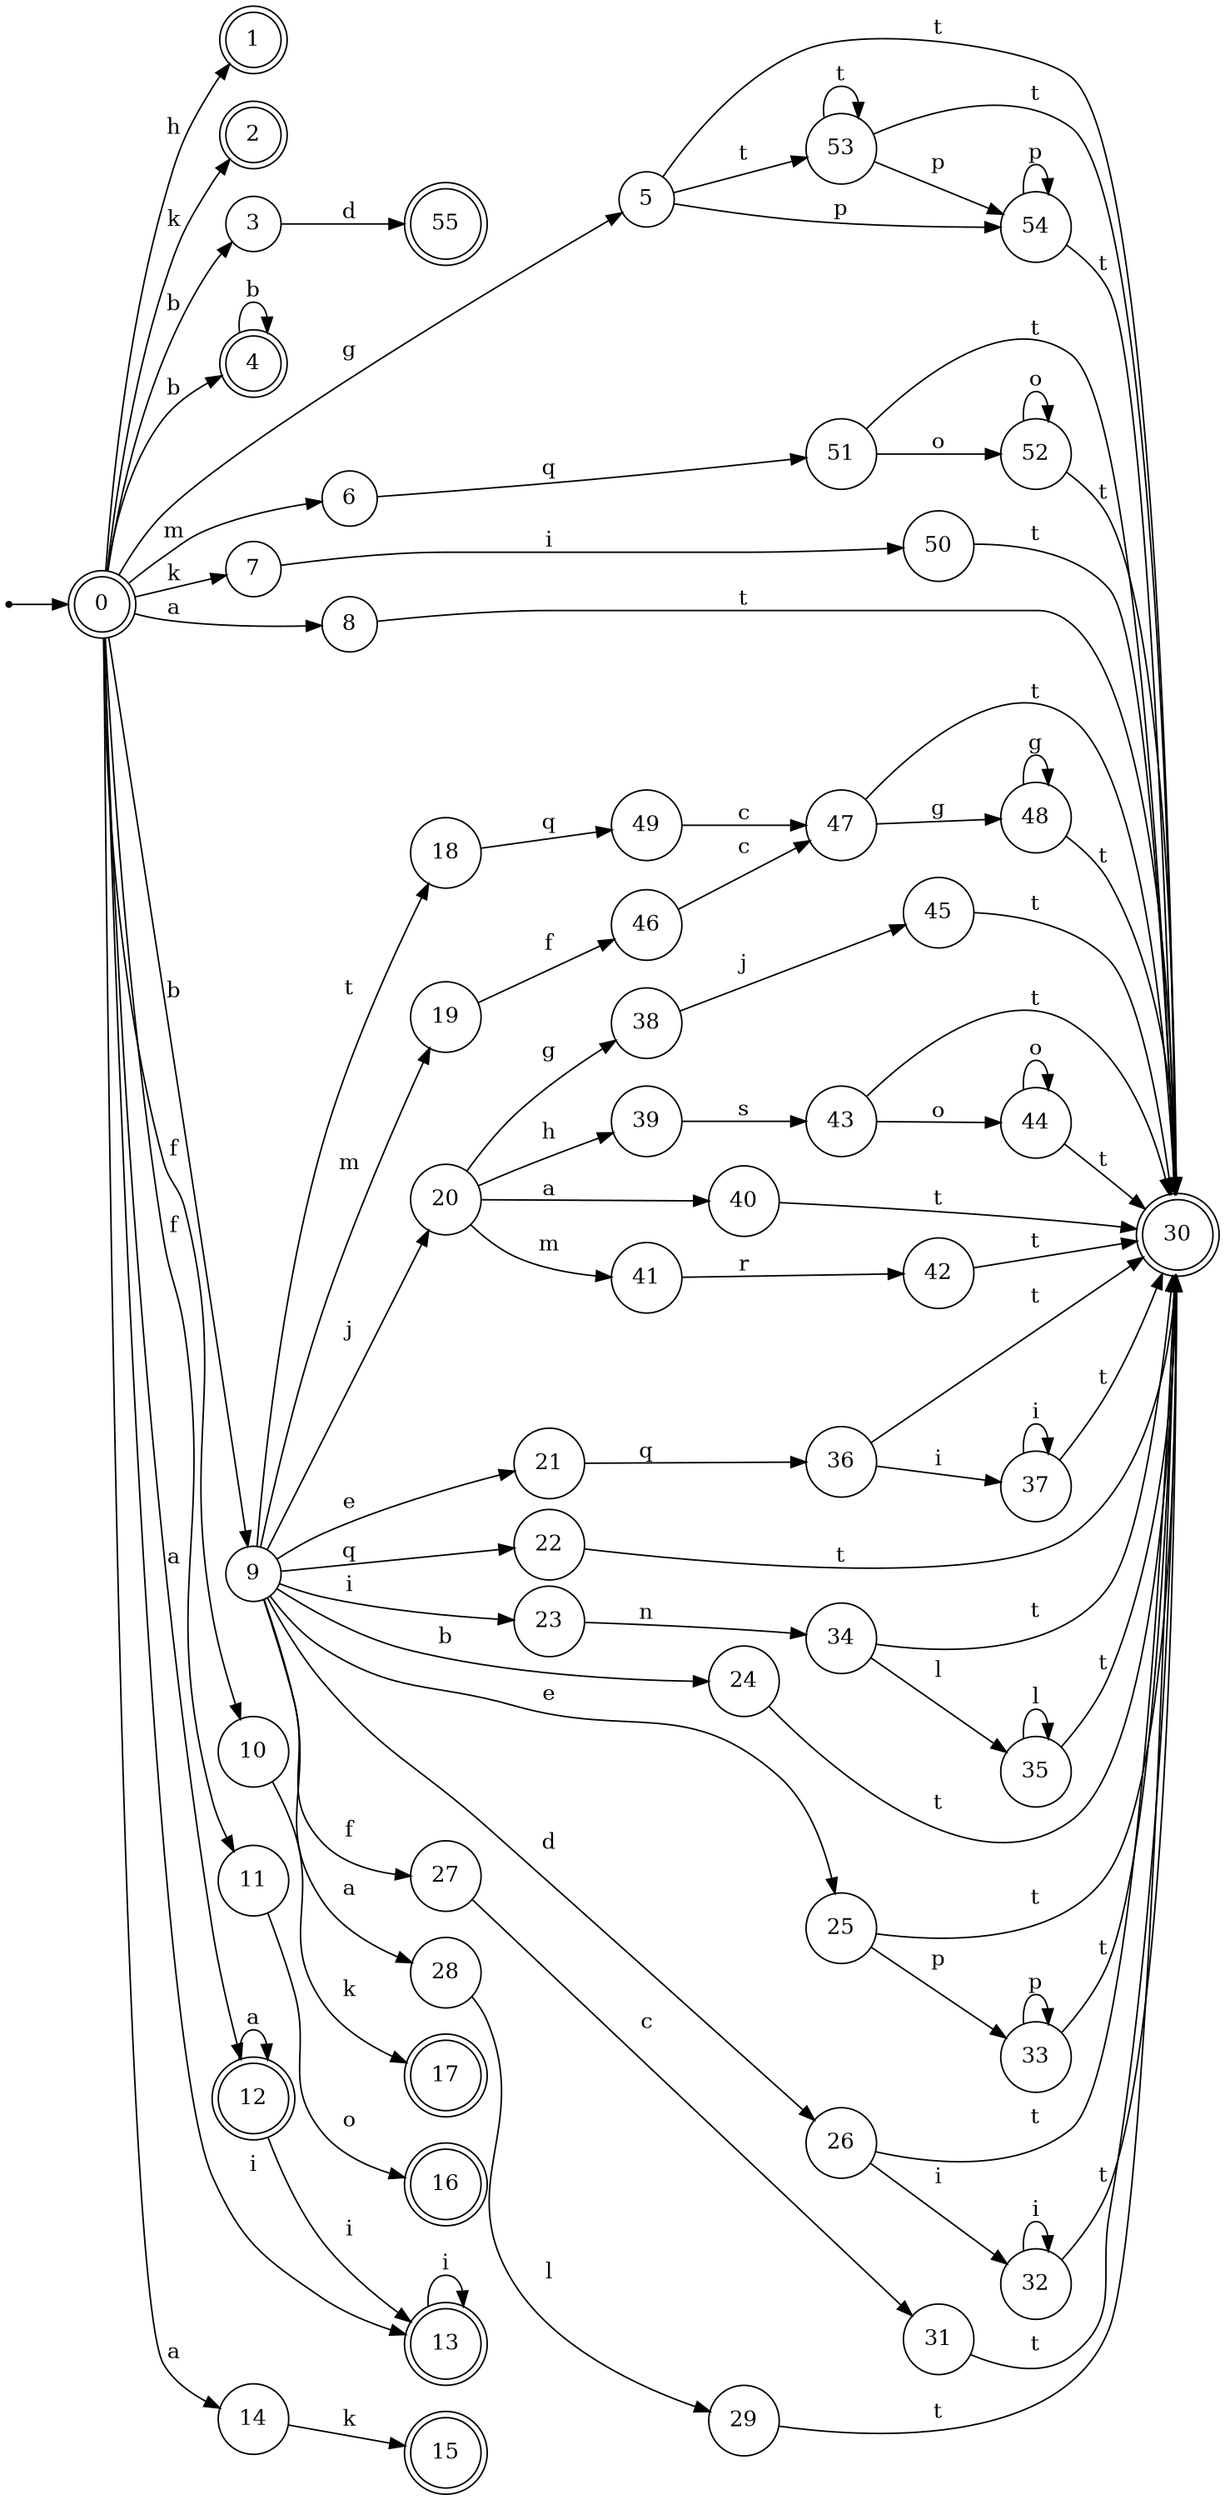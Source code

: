 digraph finite_state_machine {
rankdir=LR;
size="20,20";
node [shape = point]; "dummy0"
node [shape = doublecircle]; "0";"dummy0" -> "0";
node [shape = doublecircle]; "1";node [shape = doublecircle]; "2";node [shape = circle]; "3";
node [shape = doublecircle]; "4";node [shape = circle]; "5";
node [shape = circle]; "6";
node [shape = circle]; "7";
node [shape = circle]; "8";
node [shape = circle]; "9";
node [shape = circle]; "10";
node [shape = circle]; "11";
node [shape = doublecircle]; "12";node [shape = doublecircle]; "13";node [shape = circle]; "14";
node [shape = doublecircle]; "15";node [shape = doublecircle]; "16";node [shape = doublecircle]; "17";node [shape = circle]; "18";
node [shape = circle]; "19";
node [shape = circle]; "20";
node [shape = circle]; "21";
node [shape = circle]; "22";
node [shape = circle]; "23";
node [shape = circle]; "24";
node [shape = circle]; "25";
node [shape = circle]; "26";
node [shape = circle]; "27";
node [shape = circle]; "28";
node [shape = circle]; "29";
node [shape = doublecircle]; "30";node [shape = circle]; "31";
node [shape = circle]; "32";
node [shape = circle]; "33";
node [shape = circle]; "34";
node [shape = circle]; "35";
node [shape = circle]; "36";
node [shape = circle]; "37";
node [shape = circle]; "38";
node [shape = circle]; "39";
node [shape = circle]; "40";
node [shape = circle]; "41";
node [shape = circle]; "42";
node [shape = circle]; "43";
node [shape = circle]; "44";
node [shape = circle]; "45";
node [shape = circle]; "46";
node [shape = circle]; "47";
node [shape = circle]; "48";
node [shape = circle]; "49";
node [shape = circle]; "50";
node [shape = circle]; "51";
node [shape = circle]; "52";
node [shape = circle]; "53";
node [shape = circle]; "54";
node [shape = doublecircle]; "55";"0" -> "1" [label = "h"];
 "0" -> "2" [label = "k"];
 "0" -> "7" [label = "k"];
 "0" -> "9" [label = "b"];
 "0" -> "3" [label = "b"];
 "0" -> "4" [label = "b"];
 "0" -> "5" [label = "g"];
 "0" -> "6" [label = "m"];
 "0" -> "8" [label = "a"];
 "0" -> "12" [label = "a"];
 "0" -> "14" [label = "a"];
 "0" -> "10" [label = "f"];
 "0" -> "11" [label = "f"];
 "0" -> "13" [label = "i"];
 "14" -> "15" [label = "k"];
 "13" -> "13" [label = "i"];
 "12" -> "12" [label = "a"];
 "12" -> "13" [label = "i"];
 "11" -> "16" [label = "o"];
 "10" -> "17" [label = "k"];
 "9" -> "18" [label = "t"];
 "9" -> "19" [label = "m"];
 "9" -> "20" [label = "j"];
 "9" -> "25" [label = "e"];
 "9" -> "21" [label = "e"];
 "9" -> "22" [label = "q"];
 "9" -> "23" [label = "i"];
 "9" -> "24" [label = "b"];
 "9" -> "26" [label = "d"];
 "9" -> "27" [label = "f"];
 "9" -> "28" [label = "a"];
 "28" -> "29" [label = "l"];
 "29" -> "30" [label = "t"];
 "27" -> "31" [label = "c"];
 "31" -> "30" [label = "t"];
 "26" -> "32" [label = "i"];
 "26" -> "30" [label = "t"];
 "32" -> "32" [label = "i"];
 "32" -> "30" [label = "t"];
 "25" -> "33" [label = "p"];
 "25" -> "30" [label = "t"];
 "33" -> "33" [label = "p"];
 "33" -> "30" [label = "t"];
 "24" -> "30" [label = "t"];
 "23" -> "34" [label = "n"];
 "34" -> "35" [label = "l"];
 "34" -> "30" [label = "t"];
 "35" -> "35" [label = "l"];
 "35" -> "30" [label = "t"];
 "22" -> "30" [label = "t"];
 "21" -> "36" [label = "q"];
 "36" -> "37" [label = "i"];
 "36" -> "30" [label = "t"];
 "37" -> "37" [label = "i"];
 "37" -> "30" [label = "t"];
 "20" -> "38" [label = "g"];
 "20" -> "39" [label = "h"];
 "20" -> "40" [label = "a"];
 "20" -> "41" [label = "m"];
 "41" -> "42" [label = "r"];
 "42" -> "30" [label = "t"];
 "40" -> "30" [label = "t"];
 "39" -> "43" [label = "s"];
 "43" -> "44" [label = "o"];
 "43" -> "30" [label = "t"];
 "44" -> "44" [label = "o"];
 "44" -> "30" [label = "t"];
 "38" -> "45" [label = "j"];
 "45" -> "30" [label = "t"];
 "19" -> "46" [label = "f"];
 "46" -> "47" [label = "c"];
 "47" -> "48" [label = "g"];
 "47" -> "30" [label = "t"];
 "48" -> "48" [label = "g"];
 "48" -> "30" [label = "t"];
 "18" -> "49" [label = "q"];
 "49" -> "47" [label = "c"];
 "8" -> "30" [label = "t"];
 "7" -> "50" [label = "i"];
 "50" -> "30" [label = "t"];
 "6" -> "51" [label = "q"];
 "51" -> "52" [label = "o"];
 "51" -> "30" [label = "t"];
 "52" -> "52" [label = "o"];
 "52" -> "30" [label = "t"];
 "5" -> "53" [label = "t"];
 "5" -> "30" [label = "t"];
 "5" -> "54" [label = "p"];
 "54" -> "54" [label = "p"];
 "54" -> "30" [label = "t"];
 "53" -> "53" [label = "t"];
 "53" -> "30" [label = "t"];
 "53" -> "54" [label = "p"];
 "4" -> "4" [label = "b"];
 "3" -> "55" [label = "d"];
 }
